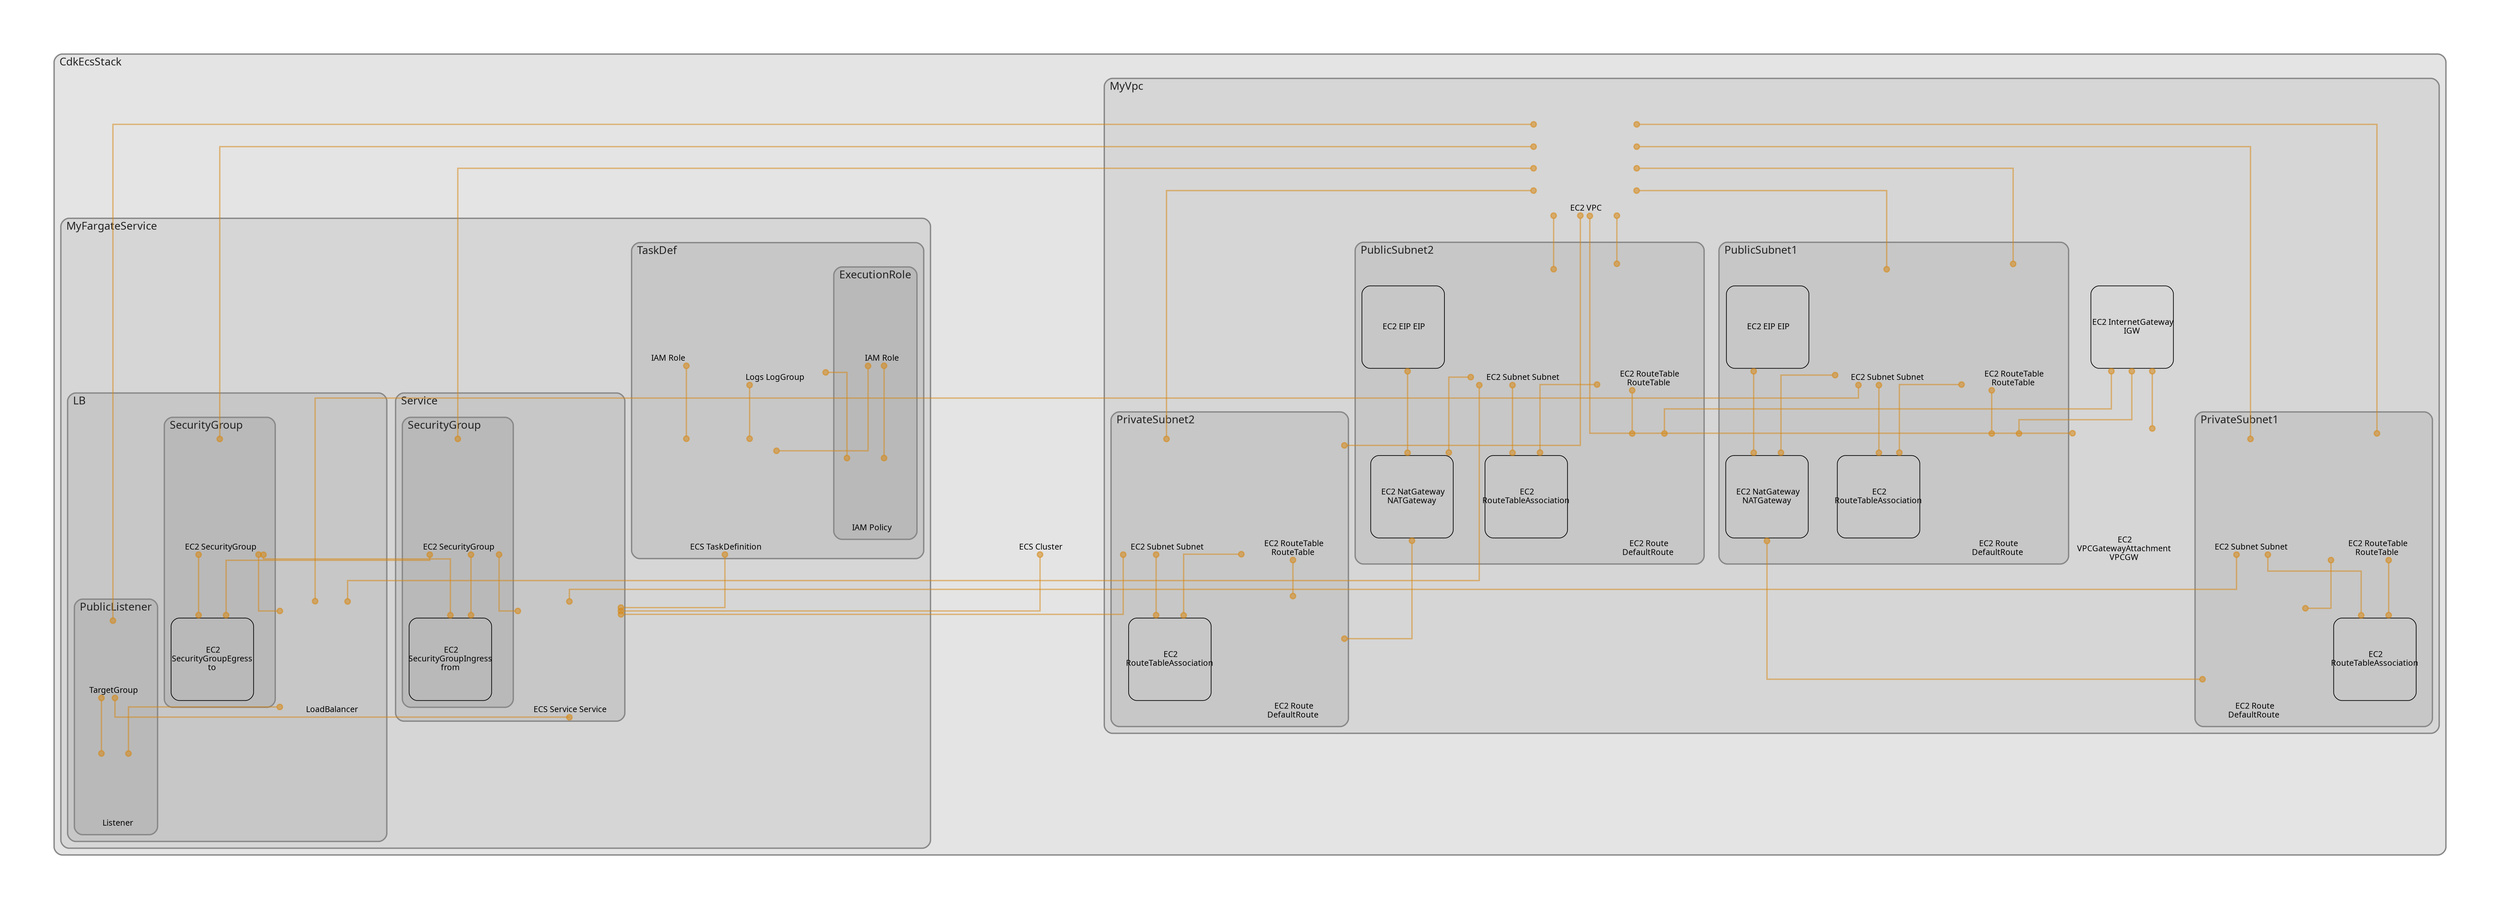 digraph "Diagram" {
  splines = "ortho";
  pad = "1.0";
  nodesep = "0.60";
  ranksep = "0.75";
  fontname = "Sans-Serif";
  fontsize = "15";
  dpi = "200";
  rankdir = "BT";
  compound = "true";
  fontcolor = "#222222";
  edge [
    color = "#D5871488",
    penwidth = 2,
    arrowhead = "dot",
    arrowtail = "dot",
  ];
  node [
    shape = "box",
    style = "rounded",
    fixedsize = true,
    width = 1.7,
    height = 1.7,
    labelloc = "c",
    imagescale = true,
    fontname = "Sans-Serif",
    fontsize = 8,
    margin = 8,
  ];
  subgraph "CdkEcsStack" {
    subgraph "cluster-SubGraph.CdkEcsStack" {
      graph [
        label = "CdkEcsStack",
        labelloc = "b",
        labeljust = "l",
        margin = "10",
        fontsize = "16",
        penwidth = "2",
        pencolor = "#888888",
        style = "filled,rounded",
        fillcolor = "#e4e4e4",
      ];
      "CdkEcsStack/MyCluster/Resource" [
        label = " ECS Cluster",
        fontsize = 12,
        image = "D:\Projects\awscdk-research\cdk-ecs\node_modules\cdk-dia\icons\aws\Service\Arch_Compute\64\Arch_Amazon-Elastic-Container-Service_64@5x.png",
        imagescale = "true",
        imagepos = "tc",
        penwidth = "0",
        shape = "node",
        fixedsize = "true",
        labelloc = "b",
        width = 2,
        height = 2.266,
      ];
      subgraph "cluster-SubGraph.MyVpc" {
        graph [
          label = "MyVpc",
          labelloc = "b",
          labeljust = "l",
          margin = "10",
          fontsize = "16",
          penwidth = "2",
          pencolor = "#888888",
          style = "filled,rounded",
          fillcolor = "#d6d6d6",
        ];
        "CdkEcsStack/MyVpc/Resource" [
          label = " EC2 VPC",
          fontsize = 12,
          image = "D:\Projects\awscdk-research\cdk-ecs\node_modules\cdk-dia\icons\aws\Service\Arch_Networking-Content\64\Arch_Amazon-Virtual-Private-Cloud_64@5x.png",
          imagescale = "true",
          imagepos = "tc",
          penwidth = "0",
          shape = "node",
          fixedsize = "true",
          labelloc = "b",
          width = 2,
          height = 2.266,
        ];
        "CdkEcsStack/MyVpc/IGW" [
          label = " EC2 InternetGateway\nIGW",
          fontsize = 12,
        ];
        "CdkEcsStack/MyVpc/VPCGW" [
          label = " EC2\nVPCGatewayAttachment\nVPCGW",
          fontsize = 12,
          image = "D:\Projects\awscdk-research\cdk-ecs\node_modules\cdk-dia\icons\aws\Resource\Res_Networking-and-Content-Delivery\Res_48_Dark\Res_Amazon-VPC_Customer-Gateway_48_Dark_gen.png",
          imagescale = "true",
          imagepos = "tc",
          penwidth = "0",
          shape = "node",
          fixedsize = "true",
          labelloc = "b",
          width = 2,
          height = 2.6979999999999995,
        ];
        subgraph "cluster-SubGraph.PublicSubnet1" {
          graph [
            label = "PublicSubnet1",
            labelloc = "b",
            labeljust = "l",
            margin = "10",
            fontsize = "16",
            penwidth = "2",
            pencolor = "#888888",
            style = "filled,rounded",
            fillcolor = "#c7c7c7",
          ];
          "CdkEcsStack/MyVpc/PublicSubnet1/Subnet" [
            label = " EC2 Subnet Subnet",
            fontsize = 12,
            image = "D:\Projects\awscdk-research\cdk-ecs\node_modules\cdk-dia\icons\aws\Resource\Res_Networking-and-Content-Delivery\Res_48_Dark\Res_Amazon-Route-53_Route-Table_48_Dark_gen.png",
            imagescale = "true",
            imagepos = "tc",
            penwidth = "0",
            shape = "node",
            fixedsize = "true",
            labelloc = "b",
            width = 2,
            height = 2.266,
          ];
          "CdkEcsStack/MyVpc/PublicSubnet1/RouteTable" [
            label = " EC2 RouteTable\nRouteTable",
            fontsize = 12,
            image = "D:\Projects\awscdk-research\cdk-ecs\node_modules\cdk-dia\icons\aws\Resource\Res_Networking-and-Content-Delivery\Res_48_Dark\Res_Amazon-Route-53_Route-Table_48_Dark_gen.png",
            imagescale = "true",
            imagepos = "tc",
            penwidth = "0",
            shape = "node",
            fixedsize = "true",
            labelloc = "b",
            width = 2,
            height = 2.4819999999999998,
          ];
          "CdkEcsStack/MyVpc/PublicSubnet1/RouteTableAssociation" [
            label = " EC2\nRouteTableAssociation",
            fontsize = 12,
          ];
          "CdkEcsStack/MyVpc/PublicSubnet1/DefaultRoute" [
            label = " EC2 Route\nDefaultRoute",
            fontsize = 12,
            image = "D:\Projects\awscdk-research\cdk-ecs\node_modules\cdk-dia\icons\aws\Resource\Res_Networking-and-Content-Delivery\Res_48_Dark\Res_Amazon-Route-53_Route-Table_48_Dark_gen.png",
            imagescale = "true",
            imagepos = "tc",
            penwidth = "0",
            shape = "node",
            fixedsize = "true",
            labelloc = "b",
            width = 2,
            height = 2.4819999999999998,
          ];
          "CdkEcsStack/MyVpc/PublicSubnet1/EIP" [
            label = " EC2 EIP EIP",
            fontsize = 12,
          ];
          "CdkEcsStack/MyVpc/PublicSubnet1/NATGateway" [
            label = " EC2 NatGateway\nNATGateway",
            fontsize = 12,
          ];
        }
        subgraph "cluster-SubGraph.PublicSubnet2" {
          graph [
            label = "PublicSubnet2",
            labelloc = "b",
            labeljust = "l",
            margin = "10",
            fontsize = "16",
            penwidth = "2",
            pencolor = "#888888",
            style = "filled,rounded",
            fillcolor = "#c7c7c7",
          ];
          "CdkEcsStack/MyVpc/PublicSubnet2/Subnet" [
            label = " EC2 Subnet Subnet",
            fontsize = 12,
            image = "D:\Projects\awscdk-research\cdk-ecs\node_modules\cdk-dia\icons\aws\Resource\Res_Networking-and-Content-Delivery\Res_48_Dark\Res_Amazon-Route-53_Route-Table_48_Dark_gen.png",
            imagescale = "true",
            imagepos = "tc",
            penwidth = "0",
            shape = "node",
            fixedsize = "true",
            labelloc = "b",
            width = 2,
            height = 2.266,
          ];
          "CdkEcsStack/MyVpc/PublicSubnet2/RouteTable" [
            label = " EC2 RouteTable\nRouteTable",
            fontsize = 12,
            image = "D:\Projects\awscdk-research\cdk-ecs\node_modules\cdk-dia\icons\aws\Resource\Res_Networking-and-Content-Delivery\Res_48_Dark\Res_Amazon-Route-53_Route-Table_48_Dark_gen.png",
            imagescale = "true",
            imagepos = "tc",
            penwidth = "0",
            shape = "node",
            fixedsize = "true",
            labelloc = "b",
            width = 2,
            height = 2.4819999999999998,
          ];
          "CdkEcsStack/MyVpc/PublicSubnet2/RouteTableAssociation" [
            label = " EC2\nRouteTableAssociation",
            fontsize = 12,
          ];
          "CdkEcsStack/MyVpc/PublicSubnet2/DefaultRoute" [
            label = " EC2 Route\nDefaultRoute",
            fontsize = 12,
            image = "D:\Projects\awscdk-research\cdk-ecs\node_modules\cdk-dia\icons\aws\Resource\Res_Networking-and-Content-Delivery\Res_48_Dark\Res_Amazon-Route-53_Route-Table_48_Dark_gen.png",
            imagescale = "true",
            imagepos = "tc",
            penwidth = "0",
            shape = "node",
            fixedsize = "true",
            labelloc = "b",
            width = 2,
            height = 2.4819999999999998,
          ];
          "CdkEcsStack/MyVpc/PublicSubnet2/EIP" [
            label = " EC2 EIP EIP",
            fontsize = 12,
          ];
          "CdkEcsStack/MyVpc/PublicSubnet2/NATGateway" [
            label = " EC2 NatGateway\nNATGateway",
            fontsize = 12,
          ];
        }
        subgraph "cluster-SubGraph.PrivateSubnet1" {
          graph [
            label = "PrivateSubnet1",
            labelloc = "b",
            labeljust = "l",
            margin = "10",
            fontsize = "16",
            penwidth = "2",
            pencolor = "#888888",
            style = "filled,rounded",
            fillcolor = "#c7c7c7",
          ];
          "CdkEcsStack/MyVpc/PrivateSubnet1/Subnet" [
            label = " EC2 Subnet Subnet",
            fontsize = 12,
            image = "D:\Projects\awscdk-research\cdk-ecs\node_modules\cdk-dia\icons\aws\Resource\Res_Networking-and-Content-Delivery\Res_48_Dark\Res_Amazon-Route-53_Route-Table_48_Dark_gen.png",
            imagescale = "true",
            imagepos = "tc",
            penwidth = "0",
            shape = "node",
            fixedsize = "true",
            labelloc = "b",
            width = 2,
            height = 2.266,
          ];
          "CdkEcsStack/MyVpc/PrivateSubnet1/RouteTable" [
            label = " EC2 RouteTable\nRouteTable",
            fontsize = 12,
            image = "D:\Projects\awscdk-research\cdk-ecs\node_modules\cdk-dia\icons\aws\Resource\Res_Networking-and-Content-Delivery\Res_48_Dark\Res_Amazon-Route-53_Route-Table_48_Dark_gen.png",
            imagescale = "true",
            imagepos = "tc",
            penwidth = "0",
            shape = "node",
            fixedsize = "true",
            labelloc = "b",
            width = 2,
            height = 2.4819999999999998,
          ];
          "CdkEcsStack/MyVpc/PrivateSubnet1/RouteTableAssociation" [
            label = " EC2\nRouteTableAssociation",
            fontsize = 12,
          ];
          "CdkEcsStack/MyVpc/PrivateSubnet1/DefaultRoute" [
            label = " EC2 Route\nDefaultRoute",
            fontsize = 12,
            image = "D:\Projects\awscdk-research\cdk-ecs\node_modules\cdk-dia\icons\aws\Resource\Res_Networking-and-Content-Delivery\Res_48_Dark\Res_Amazon-Route-53_Route-Table_48_Dark_gen.png",
            imagescale = "true",
            imagepos = "tc",
            penwidth = "0",
            shape = "node",
            fixedsize = "true",
            labelloc = "b",
            width = 2,
            height = 2.4819999999999998,
          ];
        }
        subgraph "cluster-SubGraph.PrivateSubnet2" {
          graph [
            label = "PrivateSubnet2",
            labelloc = "b",
            labeljust = "l",
            margin = "10",
            fontsize = "16",
            penwidth = "2",
            pencolor = "#888888",
            style = "filled,rounded",
            fillcolor = "#c7c7c7",
          ];
          "CdkEcsStack/MyVpc/PrivateSubnet2/Subnet" [
            label = " EC2 Subnet Subnet",
            fontsize = 12,
            image = "D:\Projects\awscdk-research\cdk-ecs\node_modules\cdk-dia\icons\aws\Resource\Res_Networking-and-Content-Delivery\Res_48_Dark\Res_Amazon-Route-53_Route-Table_48_Dark_gen.png",
            imagescale = "true",
            imagepos = "tc",
            penwidth = "0",
            shape = "node",
            fixedsize = "true",
            labelloc = "b",
            width = 2,
            height = 2.266,
          ];
          "CdkEcsStack/MyVpc/PrivateSubnet2/RouteTable" [
            label = " EC2 RouteTable\nRouteTable",
            fontsize = 12,
            image = "D:\Projects\awscdk-research\cdk-ecs\node_modules\cdk-dia\icons\aws\Resource\Res_Networking-and-Content-Delivery\Res_48_Dark\Res_Amazon-Route-53_Route-Table_48_Dark_gen.png",
            imagescale = "true",
            imagepos = "tc",
            penwidth = "0",
            shape = "node",
            fixedsize = "true",
            labelloc = "b",
            width = 2,
            height = 2.4819999999999998,
          ];
          "CdkEcsStack/MyVpc/PrivateSubnet2/RouteTableAssociation" [
            label = " EC2\nRouteTableAssociation",
            fontsize = 12,
          ];
          "CdkEcsStack/MyVpc/PrivateSubnet2/DefaultRoute" [
            label = " EC2 Route\nDefaultRoute",
            fontsize = 12,
            image = "D:\Projects\awscdk-research\cdk-ecs\node_modules\cdk-dia\icons\aws\Resource\Res_Networking-and-Content-Delivery\Res_48_Dark\Res_Amazon-Route-53_Route-Table_48_Dark_gen.png",
            imagescale = "true",
            imagepos = "tc",
            penwidth = "0",
            shape = "node",
            fixedsize = "true",
            labelloc = "b",
            width = 2,
            height = 2.4819999999999998,
          ];
        }
      }
      subgraph "cluster-SubGraph.MyFargateService" {
        graph [
          label = "MyFargateService",
          labelloc = "b",
          labeljust = "l",
          margin = "10",
          fontsize = "16",
          penwidth = "2",
          pencolor = "#888888",
          style = "filled,rounded",
          fillcolor = "#d6d6d6",
        ];
        subgraph "cluster-SubGraph.LB" {
          graph [
            label = "LB",
            labelloc = "b",
            labeljust = "l",
            margin = "10",
            fontsize = "16",
            penwidth = "2",
            pencolor = "#888888",
            style = "filled,rounded",
            fillcolor = "#c7c7c7",
          ];
          "CdkEcsStack/MyFargateService/LB/Resource" [
            label = " LoadBalancer",
            fontsize = 12,
            image = "D:\Projects\awscdk-research\cdk-ecs\node_modules\cdk-dia\icons\aws\Service\Arch_Networking-Content\64\Arch_Elastic-Load-Balancing_64@5x.png",
            imagescale = "true",
            imagepos = "tc",
            penwidth = "0",
            shape = "node",
            fixedsize = "true",
            labelloc = "b",
            width = 2,
            height = 2.266,
          ];
          subgraph "cluster-SubGraph.SecurityGroup" {
            graph [
              label = "SecurityGroup",
              labelloc = "b",
              labeljust = "l",
              margin = "10",
              fontsize = "16",
              penwidth = "2",
              pencolor = "#888888",
              style = "filled,rounded",
              fillcolor = "#b9b9b9",
            ];
            "CdkEcsStack/MyFargateService/LB/SecurityGroup/Resource" [
              label = " EC2 SecurityGroup",
              fontsize = 12,
              image = "D:\Projects\awscdk-research\cdk-ecs\node_modules\cdk-dia\icons\aws\security_group.png",
              imagescale = "true",
              imagepos = "tc",
              penwidth = "0",
              shape = "node",
              fixedsize = "true",
              labelloc = "b",
              width = 2,
              height = 2.266,
            ];
            "CdkEcsStack/MyFargateService/LB/SecurityGroup/to CdkEcsStackMyFargateServiceSecurityGroupCCB5570C_80" [
              label = " EC2\nSecurityGroupEgress\nto",
              fontsize = 12,
            ];
          }
          subgraph "cluster-SubGraph.PublicListener" {
            graph [
              label = "PublicListener",
              labelloc = "b",
              labeljust = "l",
              margin = "10",
              fontsize = "16",
              penwidth = "2",
              pencolor = "#888888",
              style = "filled,rounded",
              fillcolor = "#b9b9b9",
            ];
            "CdkEcsStack/MyFargateService/LB/PublicListener/Resource" [
              label = " Listener",
              fontsize = 12,
              image = "D:\Projects\awscdk-research\cdk-ecs\node_modules\cdk-dia\icons\aws\Resource\Res_Networking-and-Content-Delivery\Res_48_Dark\Res_Elastic-Load-Balancing_Application-Load-Balancer_48_Dark_gen.png",
              imagescale = "true",
              imagepos = "tc",
              penwidth = "0",
              shape = "node",
              fixedsize = "true",
              labelloc = "b",
              width = 1.2,
              height = 1.466,
            ];
            "CdkEcsStack/MyFargateService/LB/PublicListener/ECSGroup/Resource" [
              label = " TargetGroup",
              fontsize = 12,
              image = "D:\Projects\awscdk-research\cdk-ecs\node_modules\cdk-dia\icons\aws\Resource\Res_Networking-and-Content-Delivery\Res_48_Dark\Res_Elastic-Load-Balancing_Application-Load-Balancer_48_Dark_gen.png",
              imagescale = "true",
              imagepos = "tc",
              penwidth = "0",
              shape = "node",
              fixedsize = "true",
              labelloc = "b",
              width = 1.2,
              height = 1.466,
            ];
          }
        }
        subgraph "cluster-SubGraph.TaskDef" {
          graph [
            label = "TaskDef",
            labelloc = "b",
            labeljust = "l",
            margin = "10",
            fontsize = "16",
            penwidth = "2",
            pencolor = "#888888",
            style = "filled,rounded",
            fillcolor = "#c7c7c7",
          ];
          "CdkEcsStack/MyFargateService/TaskDef/Resource" [
            label = " ECS TaskDefinition",
            fontsize = 12,
            image = "D:\Projects\awscdk-research\cdk-ecs\node_modules\cdk-dia\icons\aws\Resource\Res_Containers\Res_48_Dark\Res_Amazon-Elastic-Container-Service_Task_48_Dark_gen.png",
            imagescale = "true",
            imagepos = "tc",
            penwidth = "0",
            shape = "node",
            fixedsize = "true",
            labelloc = "b",
            width = 2,
            height = 2.266,
          ];
          "CdkEcsStack/MyFargateService/TaskDef/TaskRole/Resource" [
            label = " IAM Role",
            fontsize = 12,
            image = "D:\Projects\awscdk-research\cdk-ecs\node_modules\cdk-dia\icons\aws\Service\Arch_Security-Identity-Compliance\64\Arch_AWS-Identity-and-Access-Management_64@5x.png",
            imagescale = "true",
            imagepos = "tc",
            penwidth = "0",
            shape = "node",
            fixedsize = "true",
            labelloc = "b",
            width = 1.2,
            height = 1.466,
          ];
          "CdkEcsStack/MyFargateService/TaskDef/web/LogGroup/Resource" [
            label = " Logs LogGroup",
            fontsize = 12,
            image = "D:\Projects\awscdk-research\cdk-ecs\node_modules\cdk-dia\icons\aws\Resource\Res_Management-Governance\Res_48_Dark\Res_Amazon-Cloudwatch_Logs_48_Dark_gen.png",
            imagescale = "true",
            imagepos = "tc",
            penwidth = "0",
            shape = "node",
            fixedsize = "true",
            labelloc = "b",
            width = 2,
            height = 2.266,
          ];
          subgraph "cluster-SubGraph.ExecutionRole" {
            graph [
              label = "ExecutionRole",
              labelloc = "b",
              labeljust = "l",
              margin = "10",
              fontsize = "16",
              penwidth = "2",
              pencolor = "#888888",
              style = "filled,rounded",
              fillcolor = "#b9b9b9",
            ];
            "CdkEcsStack/MyFargateService/TaskDef/ExecutionRole/Resource" [
              label = " IAM Role",
              fontsize = 12,
              image = "D:\Projects\awscdk-research\cdk-ecs\node_modules\cdk-dia\icons\aws\Service\Arch_Security-Identity-Compliance\64\Arch_AWS-Identity-and-Access-Management_64@5x.png",
              imagescale = "true",
              imagepos = "tc",
              penwidth = "0",
              shape = "node",
              fixedsize = "true",
              labelloc = "b",
              width = 1.2,
              height = 1.466,
            ];
            "CdkEcsStack/MyFargateService/TaskDef/ExecutionRole/DefaultPolicy/Resource" [
              label = " IAM Policy",
              fontsize = 12,
              image = "D:\Projects\awscdk-research\cdk-ecs\node_modules\cdk-dia\icons\aws\Service\Arch_Security-Identity-Compliance\64\Arch_AWS-Identity-and-Access-Management_64@5x.png",
              imagescale = "true",
              imagepos = "tc",
              penwidth = "0",
              shape = "node",
              fixedsize = "true",
              labelloc = "b",
              width = 1.2,
              height = 1.466,
            ];
          }
        }
        subgraph "cluster-SubGraph.Service" {
          graph [
            label = "Service",
            labelloc = "b",
            labeljust = "l",
            margin = "10",
            fontsize = "16",
            penwidth = "2",
            pencolor = "#888888",
            style = "filled,rounded",
            fillcolor = "#c7c7c7",
          ];
          "CdkEcsStack/MyFargateService/Service/Service" [
            label = " ECS Service Service",
            fontsize = 12,
            image = "D:\Projects\awscdk-research\cdk-ecs\node_modules\cdk-dia\icons\aws\Resource\Res_Containers\Res_48_Dark\Res_Amazon-Elastic-Container-Service_Service_48_Dark_gen.png",
            imagescale = "true",
            imagepos = "tc",
            penwidth = "0",
            shape = "node",
            fixedsize = "true",
            labelloc = "b",
            width = 2,
            height = 2.266,
          ];
          subgraph "cluster-SubGraph.SecurityGroup" {
            graph [
              label = "SecurityGroup",
              labelloc = "b",
              labeljust = "l",
              margin = "10",
              fontsize = "16",
              penwidth = "2",
              pencolor = "#888888",
              style = "filled,rounded",
              fillcolor = "#b9b9b9",
            ];
            "CdkEcsStack/MyFargateService/Service/SecurityGroup/Resource" [
              label = " EC2 SecurityGroup",
              fontsize = 12,
              image = "D:\Projects\awscdk-research\cdk-ecs\node_modules\cdk-dia\icons\aws\security_group.png",
              imagescale = "true",
              imagepos = "tc",
              penwidth = "0",
              shape = "node",
              fixedsize = "true",
              labelloc = "b",
              width = 2,
              height = 2.266,
            ];
            "CdkEcsStack/MyFargateService/Service/SecurityGroup/from CdkEcsStackMyFargateServiceLBSecurityGroup9C3413C6_80" [
              label = " EC2\nSecurityGroupIngress\nfrom",
              fontsize = 12,
            ];
          }
        }
      }
    }
  }
  "CdkEcsStack/MyVpc/PublicSubnet1/Subnet" -> "CdkEcsStack/MyVpc/Resource" [
    dir = "both",
  ];
  "CdkEcsStack/MyVpc/PublicSubnet1/RouteTable" -> "CdkEcsStack/MyVpc/Resource" [
    dir = "both",
  ];
  "CdkEcsStack/MyVpc/PublicSubnet1/RouteTableAssociation" -> "CdkEcsStack/MyVpc/PublicSubnet1/RouteTable" [
    dir = "both",
  ];
  "CdkEcsStack/MyVpc/PublicSubnet1/RouteTableAssociation" -> "CdkEcsStack/MyVpc/PublicSubnet1/Subnet" [
    dir = "both",
  ];
  "CdkEcsStack/MyVpc/PublicSubnet1/DefaultRoute" -> "CdkEcsStack/MyVpc/PublicSubnet1/RouteTable" [
    dir = "both",
  ];
  "CdkEcsStack/MyVpc/PublicSubnet1/DefaultRoute" -> "CdkEcsStack/MyVpc/IGW" [
    dir = "both",
  ];
  "CdkEcsStack/MyVpc/PublicSubnet1/NATGateway" -> "CdkEcsStack/MyVpc/PublicSubnet1/Subnet" [
    dir = "both",
  ];
  "CdkEcsStack/MyVpc/PublicSubnet1/NATGateway" -> "CdkEcsStack/MyVpc/PublicSubnet1/EIP" [
    dir = "both",
  ];
  "CdkEcsStack/MyVpc/PublicSubnet2/Subnet" -> "CdkEcsStack/MyVpc/Resource" [
    dir = "both",
  ];
  "CdkEcsStack/MyVpc/PublicSubnet2/RouteTable" -> "CdkEcsStack/MyVpc/Resource" [
    dir = "both",
  ];
  "CdkEcsStack/MyVpc/PublicSubnet2/RouteTableAssociation" -> "CdkEcsStack/MyVpc/PublicSubnet2/RouteTable" [
    dir = "both",
  ];
  "CdkEcsStack/MyVpc/PublicSubnet2/RouteTableAssociation" -> "CdkEcsStack/MyVpc/PublicSubnet2/Subnet" [
    dir = "both",
  ];
  "CdkEcsStack/MyVpc/PublicSubnet2/DefaultRoute" -> "CdkEcsStack/MyVpc/PublicSubnet2/RouteTable" [
    dir = "both",
  ];
  "CdkEcsStack/MyVpc/PublicSubnet2/DefaultRoute" -> "CdkEcsStack/MyVpc/IGW" [
    dir = "both",
  ];
  "CdkEcsStack/MyVpc/PublicSubnet2/NATGateway" -> "CdkEcsStack/MyVpc/PublicSubnet2/Subnet" [
    dir = "both",
  ];
  "CdkEcsStack/MyVpc/PublicSubnet2/NATGateway" -> "CdkEcsStack/MyVpc/PublicSubnet2/EIP" [
    dir = "both",
  ];
  "CdkEcsStack/MyVpc/PrivateSubnet1/Subnet" -> "CdkEcsStack/MyVpc/Resource" [
    dir = "both",
  ];
  "CdkEcsStack/MyVpc/PrivateSubnet1/RouteTable" -> "CdkEcsStack/MyVpc/Resource" [
    dir = "both",
  ];
  "CdkEcsStack/MyVpc/PrivateSubnet1/RouteTableAssociation" -> "CdkEcsStack/MyVpc/PrivateSubnet1/RouteTable" [
    dir = "both",
  ];
  "CdkEcsStack/MyVpc/PrivateSubnet1/RouteTableAssociation" -> "CdkEcsStack/MyVpc/PrivateSubnet1/Subnet" [
    dir = "both",
  ];
  "CdkEcsStack/MyVpc/PrivateSubnet1/DefaultRoute" -> "CdkEcsStack/MyVpc/PrivateSubnet1/RouteTable" [
    dir = "both",
  ];
  "CdkEcsStack/MyVpc/PrivateSubnet1/DefaultRoute" -> "CdkEcsStack/MyVpc/PublicSubnet1/NATGateway" [
    dir = "both",
  ];
  "CdkEcsStack/MyVpc/PrivateSubnet2/Subnet" -> "CdkEcsStack/MyVpc/Resource" [
    dir = "both",
  ];
  "CdkEcsStack/MyVpc/PrivateSubnet2/RouteTable" -> "CdkEcsStack/MyVpc/Resource" [
    dir = "both",
  ];
  "CdkEcsStack/MyVpc/PrivateSubnet2/RouteTableAssociation" -> "CdkEcsStack/MyVpc/PrivateSubnet2/RouteTable" [
    dir = "both",
  ];
  "CdkEcsStack/MyVpc/PrivateSubnet2/RouteTableAssociation" -> "CdkEcsStack/MyVpc/PrivateSubnet2/Subnet" [
    dir = "both",
  ];
  "CdkEcsStack/MyVpc/PrivateSubnet2/DefaultRoute" -> "CdkEcsStack/MyVpc/PrivateSubnet2/RouteTable" [
    dir = "both",
  ];
  "CdkEcsStack/MyVpc/PrivateSubnet2/DefaultRoute" -> "CdkEcsStack/MyVpc/PublicSubnet2/NATGateway" [
    dir = "both",
  ];
  "CdkEcsStack/MyVpc/VPCGW" -> "CdkEcsStack/MyVpc/Resource" [
    dir = "both",
  ];
  "CdkEcsStack/MyVpc/VPCGW" -> "CdkEcsStack/MyVpc/IGW" [
    dir = "both",
  ];
  "CdkEcsStack/MyFargateService/LB/Resource" -> "CdkEcsStack/MyFargateService/LB/SecurityGroup/Resource" [
    dir = "both",
  ];
  "CdkEcsStack/MyFargateService/LB/Resource" -> "CdkEcsStack/MyVpc/PublicSubnet1/Subnet" [
    dir = "both",
  ];
  "CdkEcsStack/MyFargateService/LB/Resource" -> "CdkEcsStack/MyVpc/PublicSubnet2/Subnet" [
    dir = "both",
  ];
  "CdkEcsStack/MyFargateService/LB/SecurityGroup/Resource" -> "CdkEcsStack/MyVpc/Resource" [
    dir = "both",
  ];
  "CdkEcsStack/MyFargateService/LB/SecurityGroup/to CdkEcsStackMyFargateServiceSecurityGroupCCB5570C_80" -> "CdkEcsStack/MyFargateService/LB/SecurityGroup/Resource" [
    dir = "both",
  ];
  "CdkEcsStack/MyFargateService/LB/SecurityGroup/to CdkEcsStackMyFargateServiceSecurityGroupCCB5570C_80" -> "CdkEcsStack/MyFargateService/Service/SecurityGroup/Resource" [
    dir = "both",
  ];
  "CdkEcsStack/MyFargateService/LB/PublicListener/Resource" -> "CdkEcsStack/MyFargateService/LB/PublicListener/ECSGroup/Resource" [
    dir = "both",
  ];
  "CdkEcsStack/MyFargateService/LB/PublicListener/Resource" -> "CdkEcsStack/MyFargateService/LB/Resource" [
    dir = "both",
  ];
  "CdkEcsStack/MyFargateService/LB/PublicListener/ECSGroup/Resource" -> "CdkEcsStack/MyVpc/Resource" [
    dir = "both",
  ];
  "CdkEcsStack/MyFargateService/TaskDef/Resource" -> "CdkEcsStack/MyFargateService/TaskDef/web/LogGroup/Resource" [
    dir = "both",
  ];
  "CdkEcsStack/MyFargateService/TaskDef/Resource" -> "CdkEcsStack/MyFargateService/TaskDef/ExecutionRole/Resource" [
    dir = "both",
  ];
  "CdkEcsStack/MyFargateService/TaskDef/Resource" -> "CdkEcsStack/MyFargateService/TaskDef/TaskRole/Resource" [
    dir = "both",
  ];
  "CdkEcsStack/MyFargateService/TaskDef/ExecutionRole/DefaultPolicy/Resource" -> "CdkEcsStack/MyFargateService/TaskDef/web/LogGroup/Resource" [
    dir = "both",
  ];
  "CdkEcsStack/MyFargateService/TaskDef/ExecutionRole/DefaultPolicy/Resource" -> "CdkEcsStack/MyFargateService/TaskDef/ExecutionRole/Resource" [
    dir = "both",
  ];
  "CdkEcsStack/MyFargateService/Service/Service" -> "CdkEcsStack/MyCluster/Resource" [
    dir = "both",
  ];
  "CdkEcsStack/MyFargateService/Service/Service" -> "CdkEcsStack/MyFargateService/LB/PublicListener/ECSGroup/Resource" [
    dir = "both",
  ];
  "CdkEcsStack/MyFargateService/Service/Service" -> "CdkEcsStack/MyVpc/PrivateSubnet1/Subnet" [
    dir = "both",
  ];
  "CdkEcsStack/MyFargateService/Service/Service" -> "CdkEcsStack/MyVpc/PrivateSubnet2/Subnet" [
    dir = "both",
  ];
  "CdkEcsStack/MyFargateService/Service/Service" -> "CdkEcsStack/MyFargateService/Service/SecurityGroup/Resource" [
    dir = "both",
  ];
  "CdkEcsStack/MyFargateService/Service/Service" -> "CdkEcsStack/MyFargateService/TaskDef/Resource" [
    dir = "both",
  ];
  "CdkEcsStack/MyFargateService/Service/SecurityGroup/Resource" -> "CdkEcsStack/MyVpc/Resource" [
    dir = "both",
  ];
  "CdkEcsStack/MyFargateService/Service/SecurityGroup/from CdkEcsStackMyFargateServiceLBSecurityGroup9C3413C6_80" -> "CdkEcsStack/MyFargateService/Service/SecurityGroup/Resource" [
    dir = "both",
  ];
  "CdkEcsStack/MyFargateService/Service/SecurityGroup/from CdkEcsStackMyFargateServiceLBSecurityGroup9C3413C6_80" -> "CdkEcsStack/MyFargateService/LB/SecurityGroup/Resource" [
    dir = "both",
  ];
}